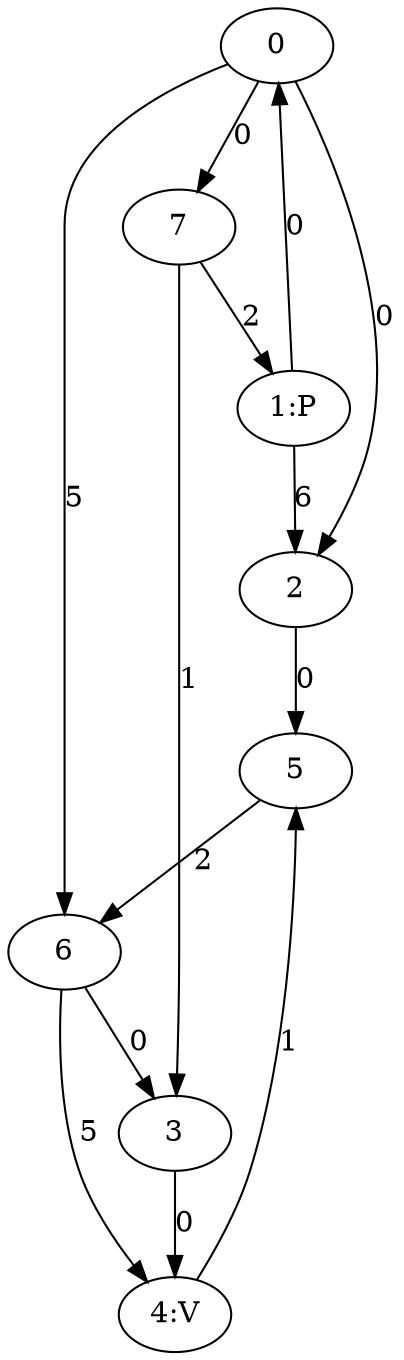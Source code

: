 digraph {
0 -> 2[label="0"];
0 -> 6[label="5"];
0 -> 7[label="0"];
"1:P" -> 0[label="0"];
"1:P" -> 2[label="6"];
2 -> 5[label="0"];
3 -> "4:V"[label="0"];
"4:V" -> 5[label="1"];
5 -> 6[label="2"];
6 -> 3[label="0"];
6 -> "4:V"[label="5"];
7 -> "1:P"[label="2"];
7 -> 3[label="1"];
}